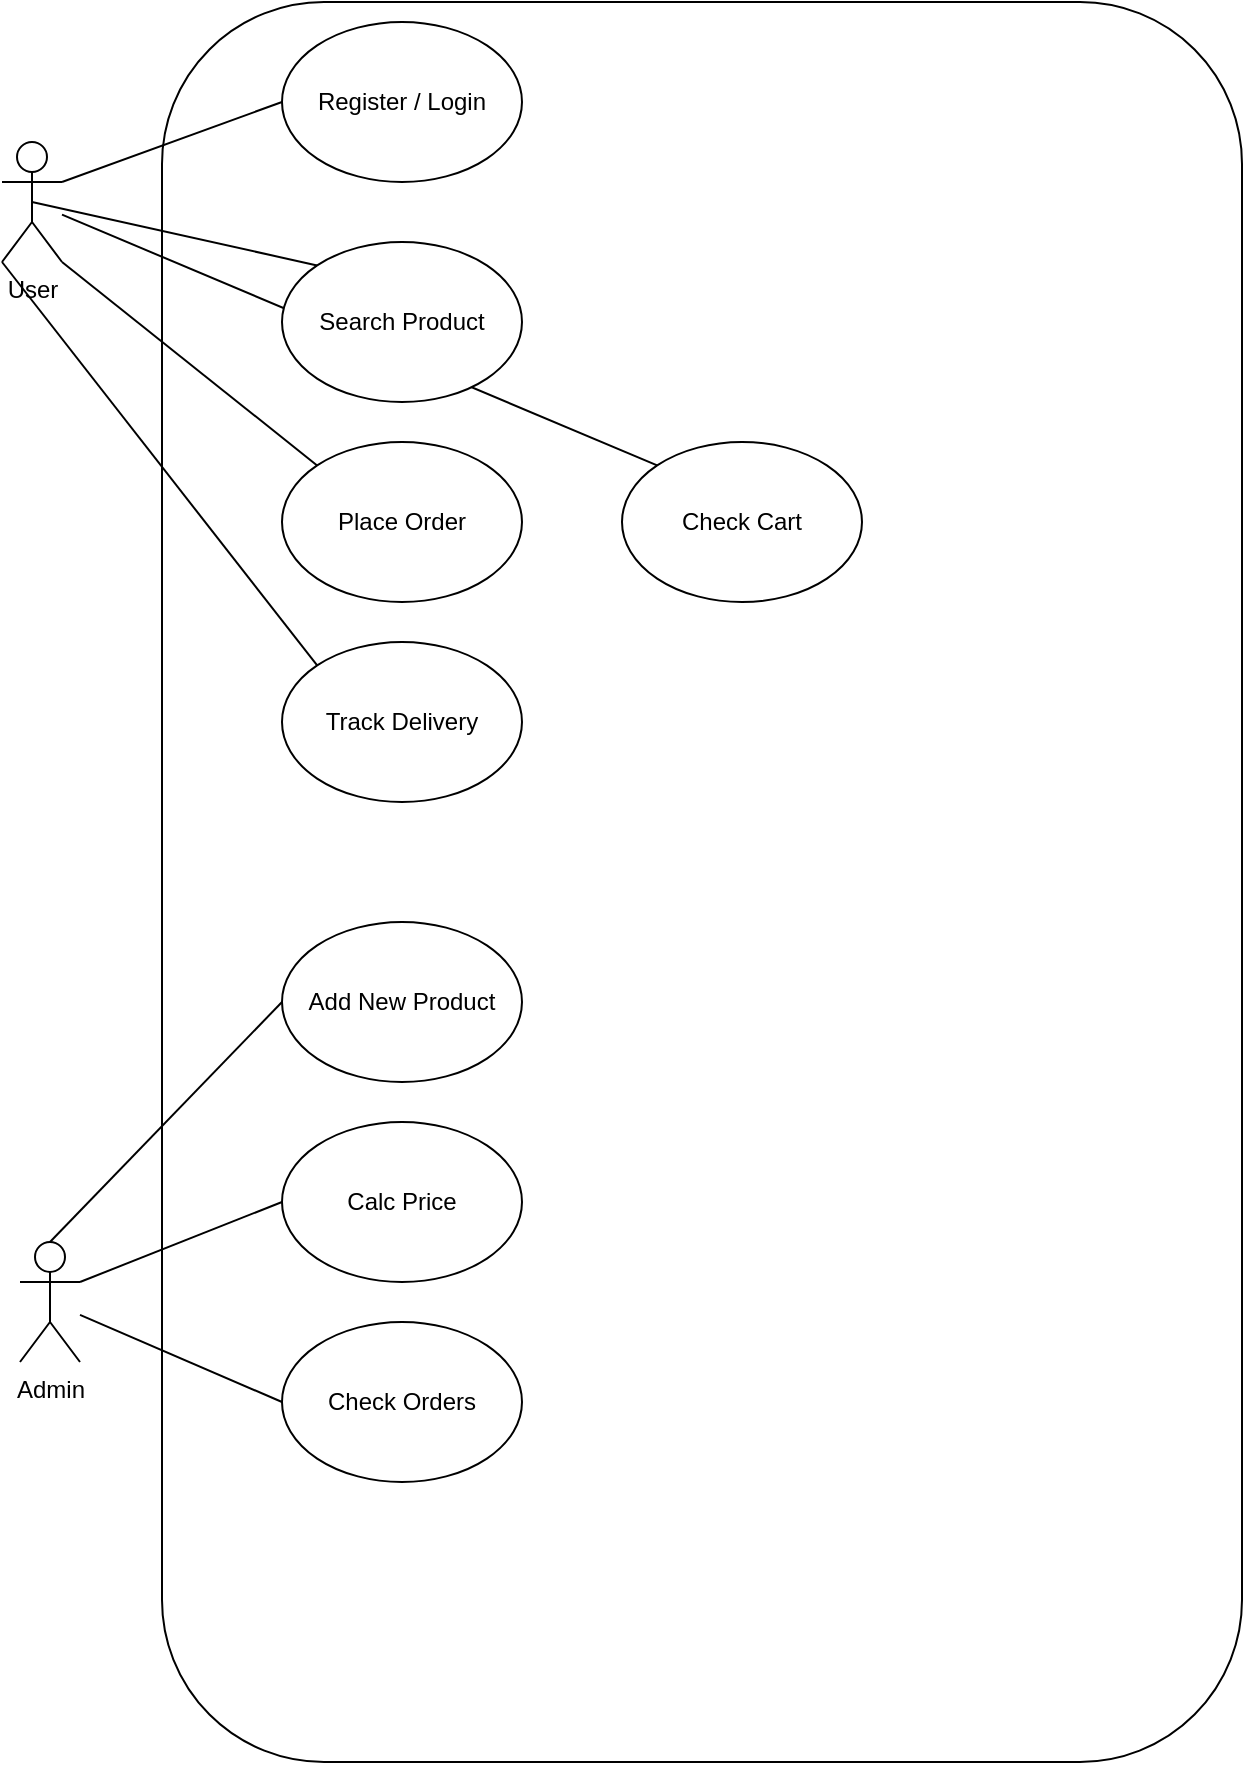 <mxfile version="12.2.4" pages="1"><diagram id="pljWieRFx4PmJZhkPKXe" name="Page-1"><mxGraphModel dx="559" dy="454" grid="1" gridSize="10" guides="1" tooltips="1" connect="1" arrows="1" fold="1" page="1" pageScale="1" pageWidth="850" pageHeight="1100" math="0" shadow="0"><root><mxCell id="0"/><mxCell id="1" parent="0"/><mxCell id="6" value="" style="rounded=1;whiteSpace=wrap;html=1;" parent="1" vertex="1"><mxGeometry x="120" y="40" width="540" height="880" as="geometry"/></mxCell><mxCell id="7" value="User" style="shape=umlActor;verticalLabelPosition=bottom;labelBackgroundColor=#ffffff;verticalAlign=top;html=1;outlineConnect=0;" parent="1" vertex="1"><mxGeometry x="40" y="110" width="30" height="60" as="geometry"/></mxCell><mxCell id="8" value="Admin" style="shape=umlActor;verticalLabelPosition=bottom;labelBackgroundColor=#ffffff;verticalAlign=top;html=1;outlineConnect=0;" parent="1" vertex="1"><mxGeometry x="49" y="660" width="30" height="60" as="geometry"/></mxCell><mxCell id="11" value="Register / Login" style="ellipse;whiteSpace=wrap;html=1;" parent="1" vertex="1"><mxGeometry x="180" y="50" width="120" height="80" as="geometry"/></mxCell><mxCell id="14" value="Place Order" style="ellipse;whiteSpace=wrap;html=1;" parent="1" vertex="1"><mxGeometry x="180" y="260" width="120" height="80" as="geometry"/></mxCell><mxCell id="15" value="Track Delivery" style="ellipse;whiteSpace=wrap;html=1;" parent="1" vertex="1"><mxGeometry x="180" y="360" width="120" height="80" as="geometry"/></mxCell><mxCell id="17" value="Check Cart" style="ellipse;whiteSpace=wrap;html=1;" parent="1" vertex="1"><mxGeometry x="350" y="260" width="120" height="80" as="geometry"/></mxCell><mxCell id="18" value="Add New Product" style="ellipse;whiteSpace=wrap;html=1;" parent="1" vertex="1"><mxGeometry x="180" y="500" width="120" height="80" as="geometry"/></mxCell><mxCell id="19" value="Calc Price" style="ellipse;whiteSpace=wrap;html=1;" parent="1" vertex="1"><mxGeometry x="180" y="600" width="120" height="80" as="geometry"/></mxCell><mxCell id="20" value="Check Orders" style="ellipse;whiteSpace=wrap;html=1;" parent="1" vertex="1"><mxGeometry x="180" y="700" width="120" height="80" as="geometry"/></mxCell><mxCell id="21" value="" style="endArrow=none;html=1;entryX=0;entryY=0.5;entryDx=0;entryDy=0;" parent="1" target="19" edge="1"><mxGeometry width="50" height="50" relative="1" as="geometry"><mxPoint x="79" y="680" as="sourcePoint"/><mxPoint x="129" y="630" as="targetPoint"/></mxGeometry></mxCell><mxCell id="22" value="" style="endArrow=none;html=1;entryX=0;entryY=0.5;entryDx=0;entryDy=0;" parent="1" source="8" target="20" edge="1"><mxGeometry width="50" height="50" relative="1" as="geometry"><mxPoint x="100" y="730" as="sourcePoint"/><mxPoint x="150" y="680" as="targetPoint"/></mxGeometry></mxCell><mxCell id="23" value="" style="endArrow=none;html=1;entryX=0;entryY=0.5;entryDx=0;entryDy=0;exitX=0.5;exitY=0;exitDx=0;exitDy=0;exitPerimeter=0;" parent="1" source="8" target="18" edge="1"><mxGeometry width="50" height="50" relative="1" as="geometry"><mxPoint x="130" y="710" as="sourcePoint"/><mxPoint x="180" y="660" as="targetPoint"/></mxGeometry></mxCell><mxCell id="24" value="" style="endArrow=none;html=1;entryX=0;entryY=0.5;entryDx=0;entryDy=0;" parent="1" target="11" edge="1"><mxGeometry width="50" height="50" relative="1" as="geometry"><mxPoint x="70" y="130" as="sourcePoint"/><mxPoint x="120" y="80" as="targetPoint"/></mxGeometry></mxCell><mxCell id="25" value="" style="endArrow=none;html=1;entryX=0;entryY=0;entryDx=0;entryDy=0;" parent="1" target="12" edge="1"><mxGeometry width="50" height="50" relative="1" as="geometry"><mxPoint x="55" y="140" as="sourcePoint"/><mxPoint x="105" y="90.0" as="targetPoint"/></mxGeometry></mxCell><mxCell id="26" value="" style="endArrow=none;html=1;entryX=0;entryY=0;entryDx=0;entryDy=0;" parent="1" target="14" edge="1"><mxGeometry width="50" height="50" relative="1" as="geometry"><mxPoint x="70" y="170" as="sourcePoint"/><mxPoint x="120" y="120.0" as="targetPoint"/></mxGeometry></mxCell><mxCell id="27" value="" style="endArrow=none;html=1;entryX=0;entryY=0;entryDx=0;entryDy=0;" parent="1" target="15" edge="1"><mxGeometry width="50" height="50" relative="1" as="geometry"><mxPoint x="40" y="170" as="sourcePoint"/><mxPoint x="90" y="120.0" as="targetPoint"/></mxGeometry></mxCell><mxCell id="28" value="" style="endArrow=none;html=1;entryX=0;entryY=0;entryDx=0;entryDy=0;" parent="1" source="7" target="17" edge="1"><mxGeometry width="50" height="50" relative="1" as="geometry"><mxPoint x="135" y="220" as="sourcePoint"/><mxPoint x="185" y="170.0" as="targetPoint"/></mxGeometry></mxCell><mxCell id="12" value="Search Product" style="ellipse;whiteSpace=wrap;html=1;" parent="1" vertex="1"><mxGeometry x="180" y="160" width="120" height="80" as="geometry"/></mxCell></root></mxGraphModel></diagram></mxfile>